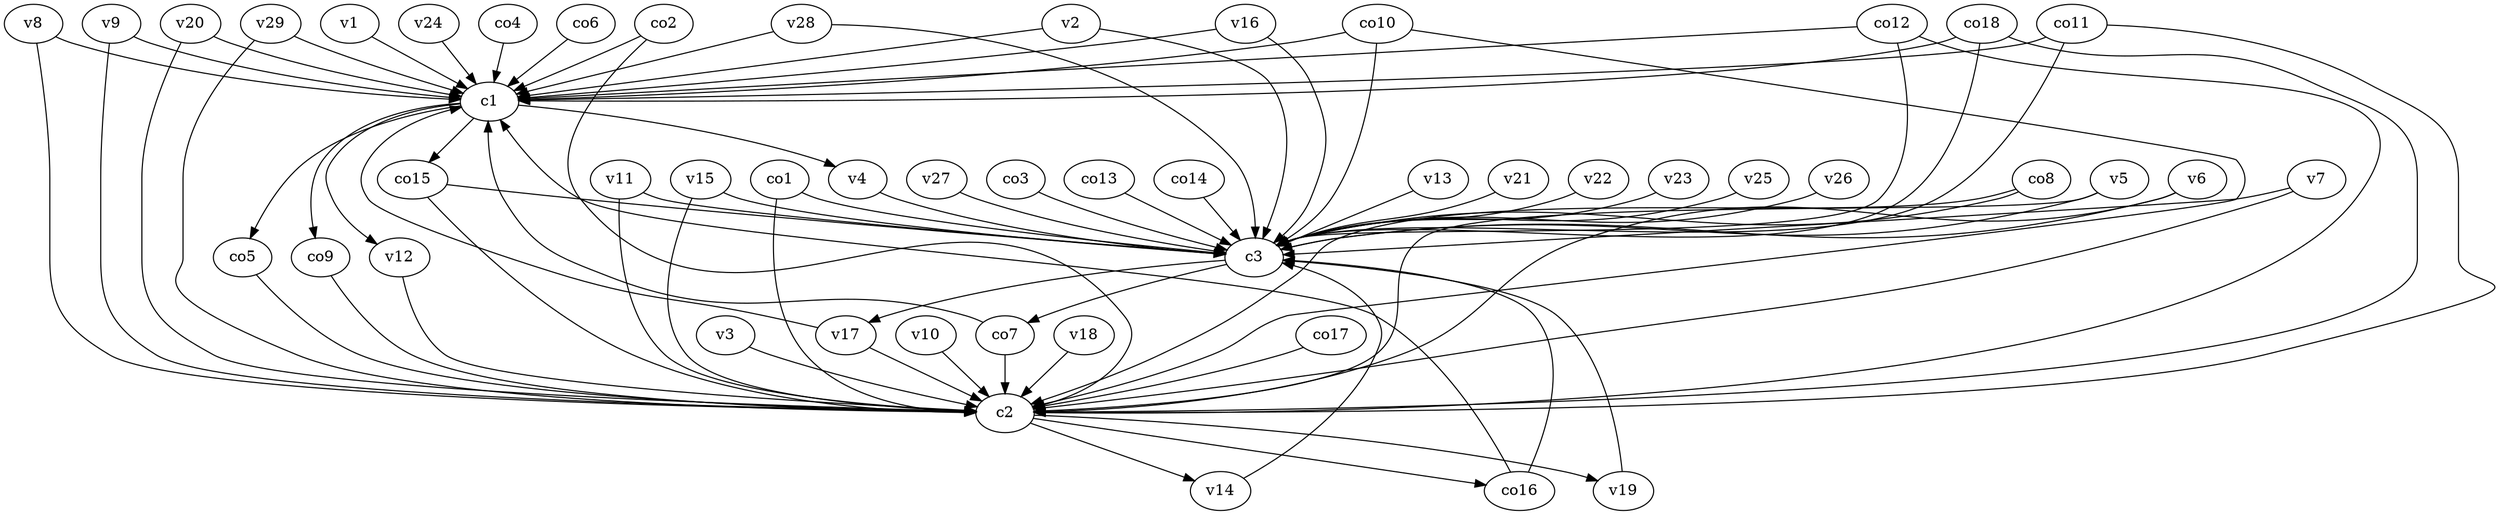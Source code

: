 strict digraph  {
c1;
c2;
c3;
v1;
v2;
v3;
v4;
v5;
v6;
v7;
v8;
v9;
v10;
v11;
v12;
v13;
v14;
v15;
v16;
v17;
v18;
v19;
v20;
v21;
v22;
v23;
v24;
v25;
v26;
v27;
v28;
v29;
co1;
co2;
co3;
co4;
co5;
co6;
co7;
co8;
co9;
co10;
co11;
co12;
co13;
co14;
co15;
co16;
co17;
co18;
c1 -> co9  [weight=1];
c1 -> co15  [weight=1];
c1 -> v12  [weight=1];
c1 -> co5  [weight=1];
c1 -> v4  [weight=1];
c2 -> v14  [weight=1];
c2 -> v19  [weight=1];
c2 -> co16  [weight=1];
c3 -> v17  [weight=1];
c3 -> co7  [weight=1];
v1 -> c1  [weight=1];
v2 -> c3  [weight=1];
v2 -> c1  [weight=1];
v3 -> c2  [weight=1];
v4 -> c3  [weight=1];
v5 -> c2  [weight=1];
v5 -> c3  [weight=1];
v6 -> c2  [weight=1];
v6 -> c3  [weight=1];
v7 -> c3  [weight=1];
v7 -> c2  [weight=1];
v8 -> c1  [weight=1];
v8 -> c2  [weight=1];
v9 -> c2  [weight=1];
v9 -> c1  [weight=1];
v10 -> c2  [weight=1];
v11 -> c2  [weight=1];
v11 -> c3  [weight=1];
v12 -> c2  [weight=1];
v13 -> c3  [weight=1];
v14 -> c3  [weight=1];
v15 -> c3  [weight=1];
v15 -> c2  [weight=1];
v16 -> c1  [weight=1];
v16 -> c3  [weight=1];
v17 -> c2  [weight=1];
v17 -> c1  [weight=1];
v18 -> c2  [weight=1];
v19 -> c3  [weight=1];
v20 -> c1  [weight=1];
v20 -> c2  [weight=1];
v21 -> c3  [weight=1];
v22 -> c3  [weight=1];
v23 -> c3  [weight=1];
v24 -> c1  [weight=1];
v25 -> c3  [weight=1];
v26 -> c3  [weight=1];
v27 -> c3  [weight=1];
v28 -> c3  [weight=1];
v28 -> c1  [weight=1];
v29 -> c1  [weight=1];
v29 -> c2  [weight=1];
co1 -> c3  [weight=1];
co1 -> c2  [weight=1];
co2 -> c2  [weight=1];
co2 -> c1  [weight=1];
co3 -> c3  [weight=1];
co4 -> c1  [weight=1];
co5 -> c2  [weight=1];
co6 -> c1  [weight=1];
co7 -> c2  [weight=1];
co7 -> c1  [weight=1];
co8 -> c2  [weight=1];
co8 -> c3  [weight=1];
co9 -> c2  [weight=1];
co10 -> c2  [weight=1];
co10 -> c1  [weight=1];
co10 -> c3  [weight=1];
co11 -> c2  [weight=1];
co11 -> c1  [weight=1];
co11 -> c3  [weight=1];
co12 -> c1  [weight=1];
co12 -> c2  [weight=1];
co12 -> c3  [weight=1];
co13 -> c3  [weight=1];
co14 -> c3  [weight=1];
co15 -> c3  [weight=1];
co15 -> c2  [weight=1];
co16 -> c3  [weight=1];
co16 -> c1  [weight=1];
co17 -> c2  [weight=1];
co18 -> c1  [weight=1];
co18 -> c3  [weight=1];
co18 -> c2  [weight=1];
}

